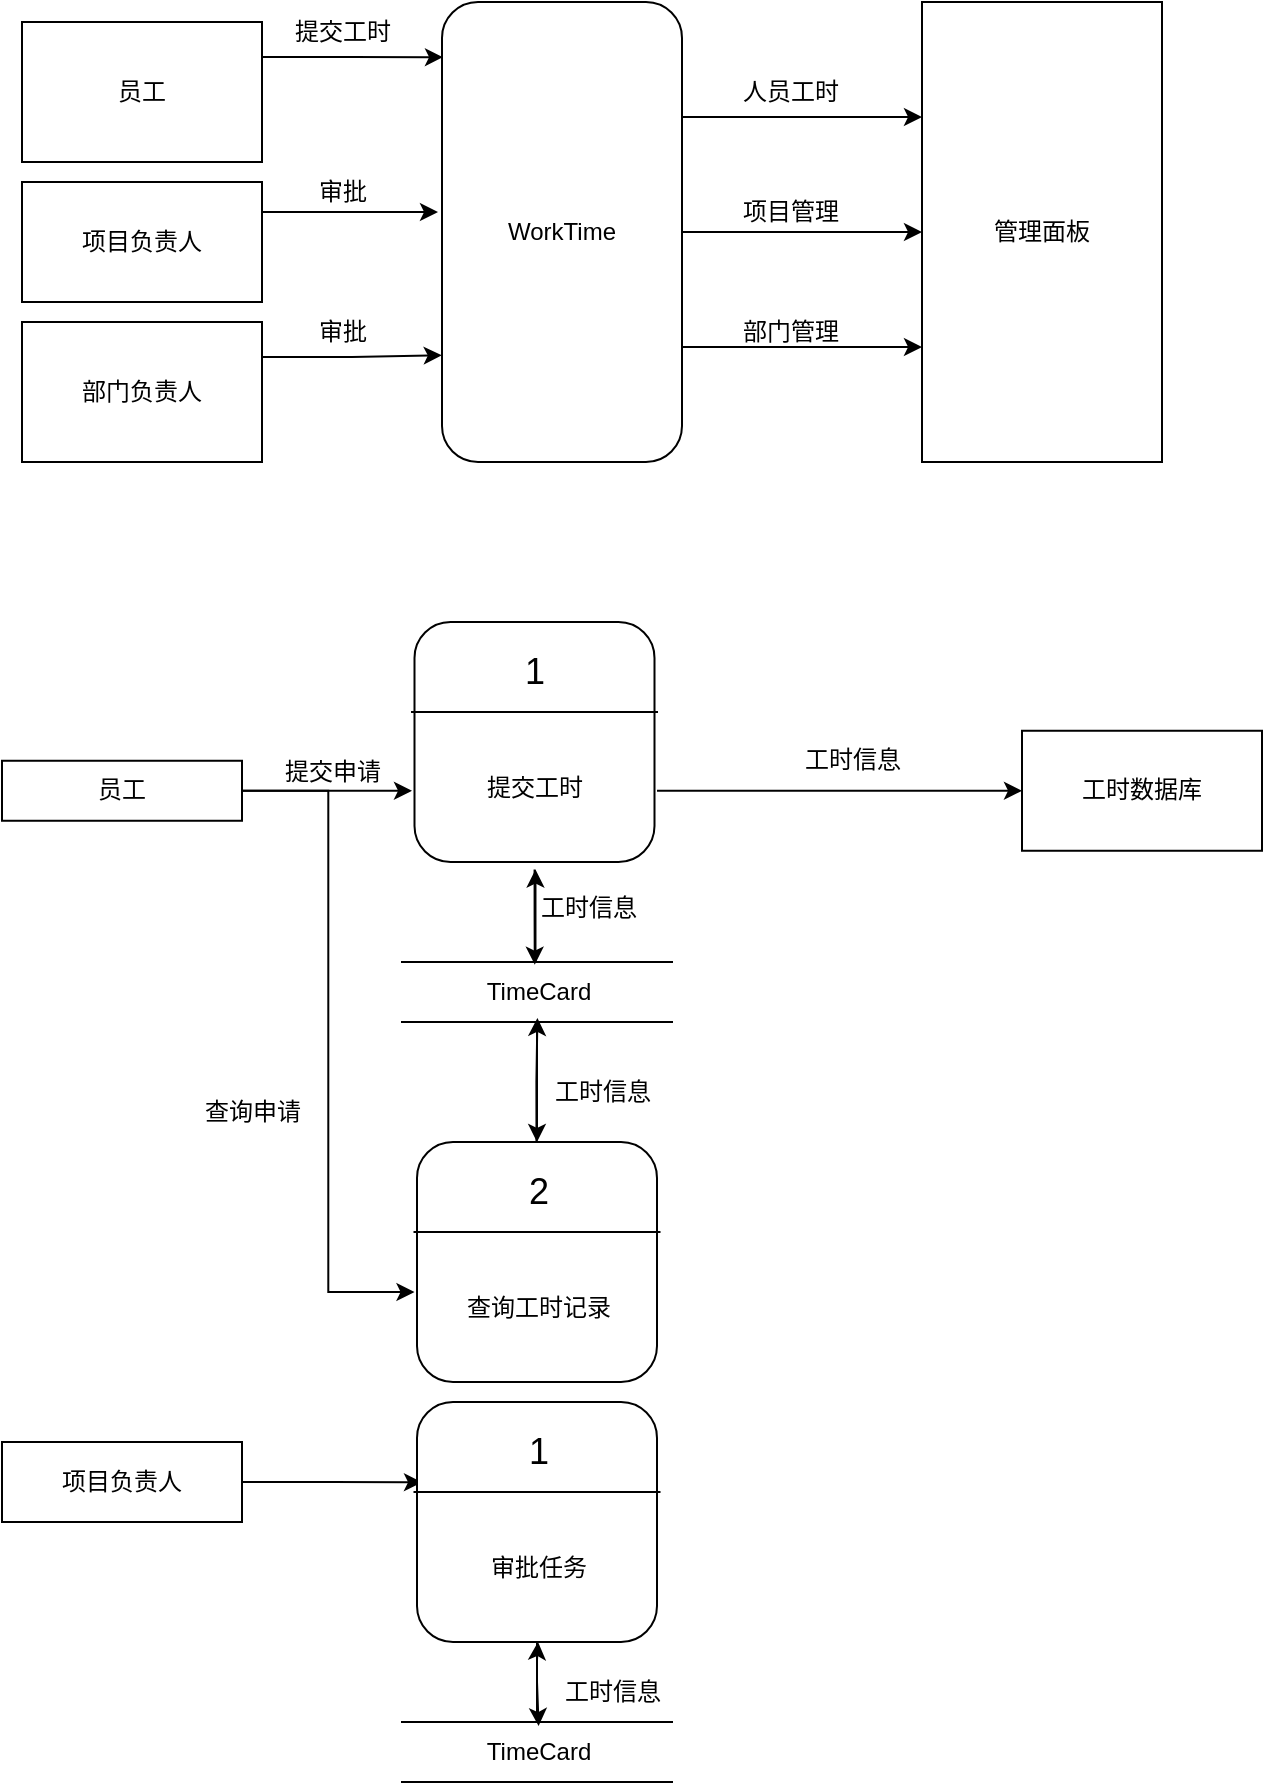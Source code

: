 <mxfile version="26.0.11">
  <diagram name="第 1 页" id="D0PfmcyOCRA9JiAwxKCm">
    <mxGraphModel dx="523" dy="423" grid="1" gridSize="10" guides="1" tooltips="1" connect="1" arrows="1" fold="1" page="1" pageScale="1" pageWidth="827" pageHeight="1169" math="0" shadow="0">
      <root>
        <mxCell id="0" />
        <mxCell id="1" parent="0" />
        <mxCell id="h8NUrK3ATLSKjU6YulBP-22" style="edgeStyle=orthogonalEdgeStyle;rounded=0;orthogonalLoop=1;jettySize=auto;html=1;exitX=0.5;exitY=0;exitDx=0;exitDy=0;" parent="1" source="h8NUrK3ATLSKjU6YulBP-17" edge="1">
          <mxGeometry relative="1" as="geometry">
            <mxPoint x="90.143" y="39.857" as="targetPoint" />
          </mxGeometry>
        </mxCell>
        <mxCell id="h8NUrK3ATLSKjU6YulBP-17" value="员工" style="rounded=0;whiteSpace=wrap;html=1;" parent="1" vertex="1">
          <mxGeometry x="30" y="20" width="120" height="70" as="geometry" />
        </mxCell>
        <mxCell id="h8NUrK3ATLSKjU6YulBP-18" value="项目负责人" style="rounded=0;whiteSpace=wrap;html=1;" parent="1" vertex="1">
          <mxGeometry x="30" y="100" width="120" height="60" as="geometry" />
        </mxCell>
        <mxCell id="h8NUrK3ATLSKjU6YulBP-33" style="edgeStyle=orthogonalEdgeStyle;rounded=0;orthogonalLoop=1;jettySize=auto;html=1;exitX=1;exitY=0.25;exitDx=0;exitDy=0;entryX=0;entryY=0.25;entryDx=0;entryDy=0;" parent="1" source="h8NUrK3ATLSKjU6YulBP-19" target="h8NUrK3ATLSKjU6YulBP-20" edge="1">
          <mxGeometry relative="1" as="geometry" />
        </mxCell>
        <mxCell id="h8NUrK3ATLSKjU6YulBP-37" style="edgeStyle=orthogonalEdgeStyle;rounded=0;orthogonalLoop=1;jettySize=auto;html=1;exitX=1;exitY=0.75;exitDx=0;exitDy=0;entryX=0;entryY=0.75;entryDx=0;entryDy=0;" parent="1" source="h8NUrK3ATLSKjU6YulBP-19" target="h8NUrK3ATLSKjU6YulBP-20" edge="1">
          <mxGeometry relative="1" as="geometry" />
        </mxCell>
        <mxCell id="h8NUrK3ATLSKjU6YulBP-40" style="edgeStyle=orthogonalEdgeStyle;rounded=0;orthogonalLoop=1;jettySize=auto;html=1;exitX=1;exitY=0.5;exitDx=0;exitDy=0;" parent="1" source="h8NUrK3ATLSKjU6YulBP-19" target="h8NUrK3ATLSKjU6YulBP-20" edge="1">
          <mxGeometry relative="1" as="geometry" />
        </mxCell>
        <mxCell id="h8NUrK3ATLSKjU6YulBP-19" value="WorkTime" style="rounded=1;whiteSpace=wrap;html=1;" parent="1" vertex="1">
          <mxGeometry x="240" y="10" width="120" height="230" as="geometry" />
        </mxCell>
        <mxCell id="h8NUrK3ATLSKjU6YulBP-20" value="管理面板" style="rounded=0;whiteSpace=wrap;html=1;" parent="1" vertex="1">
          <mxGeometry x="480" y="10" width="120" height="230" as="geometry" />
        </mxCell>
        <mxCell id="h8NUrK3ATLSKjU6YulBP-21" value="部门负责人" style="rounded=0;whiteSpace=wrap;html=1;" parent="1" vertex="1">
          <mxGeometry x="30" y="170" width="120" height="70" as="geometry" />
        </mxCell>
        <mxCell id="h8NUrK3ATLSKjU6YulBP-25" style="edgeStyle=orthogonalEdgeStyle;rounded=0;orthogonalLoop=1;jettySize=auto;html=1;exitX=1;exitY=0.25;exitDx=0;exitDy=0;" parent="1" source="h8NUrK3ATLSKjU6YulBP-18" edge="1">
          <mxGeometry relative="1" as="geometry">
            <mxPoint x="238" y="115" as="targetPoint" />
            <Array as="points">
              <mxPoint x="238" y="115" />
            </Array>
          </mxGeometry>
        </mxCell>
        <mxCell id="h8NUrK3ATLSKjU6YulBP-26" value="审批" style="text;html=1;align=center;verticalAlign=middle;resizable=0;points=[];autosize=1;strokeColor=none;fillColor=none;" parent="1" vertex="1">
          <mxGeometry x="165" y="90" width="50" height="30" as="geometry" />
        </mxCell>
        <mxCell id="h8NUrK3ATLSKjU6YulBP-28" style="edgeStyle=orthogonalEdgeStyle;rounded=0;orthogonalLoop=1;jettySize=auto;html=1;exitX=1;exitY=0.25;exitDx=0;exitDy=0;entryX=0.004;entryY=0.12;entryDx=0;entryDy=0;entryPerimeter=0;" parent="1" source="h8NUrK3ATLSKjU6YulBP-17" target="h8NUrK3ATLSKjU6YulBP-19" edge="1">
          <mxGeometry relative="1" as="geometry" />
        </mxCell>
        <mxCell id="h8NUrK3ATLSKjU6YulBP-29" value="提交工时" style="text;html=1;align=center;verticalAlign=middle;resizable=0;points=[];autosize=1;strokeColor=none;fillColor=none;" parent="1" vertex="1">
          <mxGeometry x="155" y="10" width="70" height="30" as="geometry" />
        </mxCell>
        <mxCell id="h8NUrK3ATLSKjU6YulBP-30" style="edgeStyle=orthogonalEdgeStyle;rounded=0;orthogonalLoop=1;jettySize=auto;html=1;exitX=1;exitY=0.25;exitDx=0;exitDy=0;entryX=-0.001;entryY=0.768;entryDx=0;entryDy=0;entryPerimeter=0;" parent="1" source="h8NUrK3ATLSKjU6YulBP-21" target="h8NUrK3ATLSKjU6YulBP-19" edge="1">
          <mxGeometry relative="1" as="geometry" />
        </mxCell>
        <mxCell id="h8NUrK3ATLSKjU6YulBP-31" value="审批" style="text;html=1;align=center;verticalAlign=middle;resizable=0;points=[];autosize=1;strokeColor=none;fillColor=none;" parent="1" vertex="1">
          <mxGeometry x="165" y="160" width="50" height="30" as="geometry" />
        </mxCell>
        <mxCell id="h8NUrK3ATLSKjU6YulBP-39" value="人员工时" style="text;html=1;align=center;verticalAlign=middle;resizable=0;points=[];autosize=1;strokeColor=none;fillColor=none;" parent="1" vertex="1">
          <mxGeometry x="379" y="40" width="70" height="30" as="geometry" />
        </mxCell>
        <mxCell id="h8NUrK3ATLSKjU6YulBP-41" value="项目管理" style="text;html=1;align=center;verticalAlign=middle;resizable=0;points=[];autosize=1;strokeColor=none;fillColor=none;" parent="1" vertex="1">
          <mxGeometry x="379" y="100" width="70" height="30" as="geometry" />
        </mxCell>
        <mxCell id="h8NUrK3ATLSKjU6YulBP-42" value="部门管理" style="text;html=1;align=center;verticalAlign=middle;resizable=0;points=[];autosize=1;strokeColor=none;fillColor=none;" parent="1" vertex="1">
          <mxGeometry x="379" y="160" width="70" height="30" as="geometry" />
        </mxCell>
        <mxCell id="x7l14iwA549RfiOkNvGw-38" style="edgeStyle=orthogonalEdgeStyle;rounded=0;orthogonalLoop=1;jettySize=auto;html=1;entryX=0.5;entryY=1;entryDx=0;entryDy=0;" edge="1" parent="1" source="x7l14iwA549RfiOkNvGw-2" target="x7l14iwA549RfiOkNvGw-7">
          <mxGeometry relative="1" as="geometry" />
        </mxCell>
        <mxCell id="x7l14iwA549RfiOkNvGw-40" style="edgeStyle=orthogonalEdgeStyle;rounded=0;orthogonalLoop=1;jettySize=auto;html=1;exitX=1;exitY=0.5;exitDx=0;exitDy=0;entryX=0.25;entryY=1;entryDx=0;entryDy=0;" edge="1" parent="1" source="x7l14iwA549RfiOkNvGw-2" target="x7l14iwA549RfiOkNvGw-16">
          <mxGeometry relative="1" as="geometry" />
        </mxCell>
        <mxCell id="x7l14iwA549RfiOkNvGw-2" value="员工" style="rounded=0;whiteSpace=wrap;html=1;" vertex="1" parent="1">
          <mxGeometry x="20" y="389.38" width="120" height="30" as="geometry" />
        </mxCell>
        <mxCell id="x7l14iwA549RfiOkNvGw-8" value="" style="group" vertex="1" connectable="0" parent="1">
          <mxGeometry x="225" y="320" width="122.5" height="165" as="geometry" />
        </mxCell>
        <mxCell id="x7l14iwA549RfiOkNvGw-5" value="" style="rounded=1;whiteSpace=wrap;html=1;" vertex="1" parent="x7l14iwA549RfiOkNvGw-8">
          <mxGeometry x="1.25" width="120" height="120" as="geometry" />
        </mxCell>
        <mxCell id="x7l14iwA549RfiOkNvGw-7" value="" style="shape=partialRectangle;whiteSpace=wrap;html=1;right=0;top=0;bottom=0;fillColor=none;routingCenterX=-0.5;rotation=90;" vertex="1" parent="x7l14iwA549RfiOkNvGw-8">
          <mxGeometry x="21.88" y="23.13" width="78.75" height="122.5" as="geometry" />
        </mxCell>
        <mxCell id="x7l14iwA549RfiOkNvGw-9" value="&lt;font style=&quot;font-size: 18px;&quot;&gt;1&lt;/font&gt;" style="text;html=1;align=center;verticalAlign=middle;resizable=0;points=[];autosize=1;strokeColor=none;fillColor=none;" vertex="1" parent="x7l14iwA549RfiOkNvGw-8">
          <mxGeometry x="46.25" y="5" width="30" height="40" as="geometry" />
        </mxCell>
        <mxCell id="x7l14iwA549RfiOkNvGw-10" value="提交工时" style="text;html=1;align=center;verticalAlign=middle;resizable=0;points=[];autosize=1;strokeColor=none;fillColor=none;" vertex="1" parent="x7l14iwA549RfiOkNvGw-8">
          <mxGeometry x="26.25" y="67.5" width="70" height="30" as="geometry" />
        </mxCell>
        <mxCell id="x7l14iwA549RfiOkNvGw-36" value="工时信息" style="text;html=1;align=center;verticalAlign=middle;resizable=0;points=[];autosize=1;strokeColor=none;fillColor=none;" vertex="1" parent="x7l14iwA549RfiOkNvGw-8">
          <mxGeometry x="52.5" y="128" width="70" height="30" as="geometry" />
        </mxCell>
        <mxCell id="x7l14iwA549RfiOkNvGw-14" value="" style="group" vertex="1" connectable="0" parent="1">
          <mxGeometry x="226.25" y="580" width="122.5" height="165" as="geometry" />
        </mxCell>
        <mxCell id="x7l14iwA549RfiOkNvGw-15" value="" style="rounded=1;whiteSpace=wrap;html=1;" vertex="1" parent="x7l14iwA549RfiOkNvGw-14">
          <mxGeometry x="1.25" width="120" height="120" as="geometry" />
        </mxCell>
        <mxCell id="x7l14iwA549RfiOkNvGw-16" value="" style="shape=partialRectangle;whiteSpace=wrap;html=1;right=0;top=0;bottom=0;fillColor=none;routingCenterX=-0.5;rotation=90;" vertex="1" parent="x7l14iwA549RfiOkNvGw-14">
          <mxGeometry x="1.25" y="43.75" width="120" height="122.5" as="geometry" />
        </mxCell>
        <mxCell id="x7l14iwA549RfiOkNvGw-17" value="&lt;font style=&quot;font-size: 18px;&quot;&gt;2&lt;/font&gt;" style="text;html=1;align=center;verticalAlign=middle;resizable=0;points=[];autosize=1;strokeColor=none;fillColor=none;" vertex="1" parent="x7l14iwA549RfiOkNvGw-14">
          <mxGeometry x="46.25" y="5" width="30" height="40" as="geometry" />
        </mxCell>
        <mxCell id="x7l14iwA549RfiOkNvGw-18" value="查询工时记录" style="text;html=1;align=center;verticalAlign=middle;resizable=0;points=[];autosize=1;strokeColor=none;fillColor=none;" vertex="1" parent="x7l14iwA549RfiOkNvGw-14">
          <mxGeometry x="11.25" y="67.5" width="100" height="30" as="geometry" />
        </mxCell>
        <mxCell id="x7l14iwA549RfiOkNvGw-27" value="" style="group" vertex="1" connectable="0" parent="1">
          <mxGeometry x="220" y="490" width="135" height="30" as="geometry" />
        </mxCell>
        <mxCell id="x7l14iwA549RfiOkNvGw-19" value="" style="shape=partialRectangle;whiteSpace=wrap;html=1;top=0;bottom=0;fillColor=none;rotation=-90;" vertex="1" parent="x7l14iwA549RfiOkNvGw-27">
          <mxGeometry x="52.5" y="-52.5" width="30" height="135" as="geometry" />
        </mxCell>
        <mxCell id="x7l14iwA549RfiOkNvGw-21" value="TimeCard" style="text;html=1;align=center;verticalAlign=middle;resizable=0;points=[];autosize=1;strokeColor=none;fillColor=none;" vertex="1" parent="x7l14iwA549RfiOkNvGw-27">
          <mxGeometry x="27.5" width="80" height="30" as="geometry" />
        </mxCell>
        <mxCell id="x7l14iwA549RfiOkNvGw-30" style="edgeStyle=orthogonalEdgeStyle;rounded=0;orthogonalLoop=1;jettySize=auto;html=1;" edge="1" parent="1" source="x7l14iwA549RfiOkNvGw-21" target="x7l14iwA549RfiOkNvGw-7">
          <mxGeometry relative="1" as="geometry">
            <Array as="points">
              <mxPoint x="290" y="450" />
              <mxPoint x="290" y="450" />
            </Array>
          </mxGeometry>
        </mxCell>
        <mxCell id="x7l14iwA549RfiOkNvGw-32" style="edgeStyle=orthogonalEdgeStyle;rounded=0;orthogonalLoop=1;jettySize=auto;html=1;entryX=0.486;entryY=0.044;entryDx=0;entryDy=0;entryPerimeter=0;" edge="1" parent="1" source="x7l14iwA549RfiOkNvGw-7" target="x7l14iwA549RfiOkNvGw-21">
          <mxGeometry relative="1" as="geometry" />
        </mxCell>
        <mxCell id="x7l14iwA549RfiOkNvGw-34" style="edgeStyle=orthogonalEdgeStyle;rounded=0;orthogonalLoop=1;jettySize=auto;html=1;entryX=0.462;entryY=0.933;entryDx=0;entryDy=0;entryPerimeter=0;" edge="1" parent="1">
          <mxGeometry relative="1" as="geometry">
            <mxPoint x="287.24" y="580" as="sourcePoint" />
            <mxPoint x="287.7" y="517.99" as="targetPoint" />
            <Array as="points">
              <mxPoint x="287.24" y="550" />
              <mxPoint x="288.24" y="550" />
            </Array>
          </mxGeometry>
        </mxCell>
        <mxCell id="x7l14iwA549RfiOkNvGw-35" style="edgeStyle=orthogonalEdgeStyle;rounded=0;orthogonalLoop=1;jettySize=auto;html=1;entryX=0.5;entryY=0;entryDx=0;entryDy=0;" edge="1" parent="1" source="x7l14iwA549RfiOkNvGw-21" target="x7l14iwA549RfiOkNvGw-15">
          <mxGeometry relative="1" as="geometry" />
        </mxCell>
        <mxCell id="x7l14iwA549RfiOkNvGw-37" value="工时信息" style="text;html=1;align=center;verticalAlign=middle;resizable=0;points=[];autosize=1;strokeColor=none;fillColor=none;" vertex="1" parent="1">
          <mxGeometry x="285" y="540" width="70" height="30" as="geometry" />
        </mxCell>
        <mxCell id="x7l14iwA549RfiOkNvGw-39" value="提交申请" style="text;html=1;align=center;verticalAlign=middle;resizable=0;points=[];autosize=1;strokeColor=none;fillColor=none;" vertex="1" parent="1">
          <mxGeometry x="150" y="380" width="70" height="30" as="geometry" />
        </mxCell>
        <mxCell id="x7l14iwA549RfiOkNvGw-41" value="查询申请" style="text;html=1;align=center;verticalAlign=middle;resizable=0;points=[];autosize=1;strokeColor=none;fillColor=none;" vertex="1" parent="1">
          <mxGeometry x="110" y="550" width="70" height="30" as="geometry" />
        </mxCell>
        <mxCell id="x7l14iwA549RfiOkNvGw-42" value="工时数据库" style="rounded=0;whiteSpace=wrap;html=1;" vertex="1" parent="1">
          <mxGeometry x="530" y="374.38" width="120" height="60" as="geometry" />
        </mxCell>
        <mxCell id="x7l14iwA549RfiOkNvGw-43" style="edgeStyle=orthogonalEdgeStyle;rounded=0;orthogonalLoop=1;jettySize=auto;html=1;exitX=0.5;exitY=0;exitDx=0;exitDy=0;entryX=0;entryY=0.5;entryDx=0;entryDy=0;" edge="1" parent="1" source="x7l14iwA549RfiOkNvGw-7" target="x7l14iwA549RfiOkNvGw-42">
          <mxGeometry relative="1" as="geometry" />
        </mxCell>
        <mxCell id="x7l14iwA549RfiOkNvGw-44" value="工时信息" style="text;html=1;align=center;verticalAlign=middle;resizable=0;points=[];autosize=1;strokeColor=none;fillColor=none;" vertex="1" parent="1">
          <mxGeometry x="410" y="374.38" width="70" height="30" as="geometry" />
        </mxCell>
        <mxCell id="x7l14iwA549RfiOkNvGw-63" style="edgeStyle=orthogonalEdgeStyle;rounded=0;orthogonalLoop=1;jettySize=auto;html=1;exitX=1;exitY=0.5;exitDx=0;exitDy=0;" edge="1" parent="1" source="x7l14iwA549RfiOkNvGw-45">
          <mxGeometry relative="1" as="geometry">
            <mxPoint x="230" y="750.143" as="targetPoint" />
          </mxGeometry>
        </mxCell>
        <mxCell id="x7l14iwA549RfiOkNvGw-45" value="项目负责人" style="rounded=0;whiteSpace=wrap;html=1;" vertex="1" parent="1">
          <mxGeometry x="20" y="730" width="120" height="40" as="geometry" />
        </mxCell>
        <mxCell id="x7l14iwA549RfiOkNvGw-46" value="" style="group" vertex="1" connectable="0" parent="1">
          <mxGeometry x="226.25" y="710" width="133.75" height="165" as="geometry" />
        </mxCell>
        <mxCell id="x7l14iwA549RfiOkNvGw-47" value="" style="rounded=1;whiteSpace=wrap;html=1;" vertex="1" parent="x7l14iwA549RfiOkNvGw-46">
          <mxGeometry x="1.25" width="120" height="120" as="geometry" />
        </mxCell>
        <mxCell id="x7l14iwA549RfiOkNvGw-48" value="" style="shape=partialRectangle;whiteSpace=wrap;html=1;right=0;top=0;bottom=0;fillColor=none;routingCenterX=-0.5;rotation=90;" vertex="1" parent="x7l14iwA549RfiOkNvGw-46">
          <mxGeometry x="1.25" y="43.75" width="120" height="122.5" as="geometry" />
        </mxCell>
        <mxCell id="x7l14iwA549RfiOkNvGw-49" value="&lt;font style=&quot;font-size: 18px;&quot;&gt;1&lt;/font&gt;" style="text;html=1;align=center;verticalAlign=middle;resizable=0;points=[];autosize=1;strokeColor=none;fillColor=none;" vertex="1" parent="x7l14iwA549RfiOkNvGw-46">
          <mxGeometry x="46.25" y="5" width="30" height="40" as="geometry" />
        </mxCell>
        <mxCell id="x7l14iwA549RfiOkNvGw-50" value="审批任务" style="text;html=1;align=center;verticalAlign=middle;resizable=0;points=[];autosize=1;strokeColor=none;fillColor=none;" vertex="1" parent="x7l14iwA549RfiOkNvGw-46">
          <mxGeometry x="26.25" y="67.5" width="70" height="30" as="geometry" />
        </mxCell>
        <mxCell id="x7l14iwA549RfiOkNvGw-62" value="工时信息" style="text;html=1;align=center;verticalAlign=middle;resizable=0;points=[];autosize=1;strokeColor=none;fillColor=none;" vertex="1" parent="x7l14iwA549RfiOkNvGw-46">
          <mxGeometry x="63.75" y="130" width="70" height="30" as="geometry" />
        </mxCell>
        <mxCell id="x7l14iwA549RfiOkNvGw-54" value="" style="group" vertex="1" connectable="0" parent="1">
          <mxGeometry x="220" y="870" width="135" height="30" as="geometry" />
        </mxCell>
        <mxCell id="x7l14iwA549RfiOkNvGw-55" value="" style="shape=partialRectangle;whiteSpace=wrap;html=1;top=0;bottom=0;fillColor=none;rotation=-90;" vertex="1" parent="x7l14iwA549RfiOkNvGw-54">
          <mxGeometry x="52.5" y="-52.5" width="30" height="135" as="geometry" />
        </mxCell>
        <mxCell id="x7l14iwA549RfiOkNvGw-56" value="TimeCard" style="text;html=1;align=center;verticalAlign=middle;resizable=0;points=[];autosize=1;strokeColor=none;fillColor=none;" vertex="1" parent="x7l14iwA549RfiOkNvGw-54">
          <mxGeometry x="27.5" width="80" height="30" as="geometry" />
        </mxCell>
        <mxCell id="x7l14iwA549RfiOkNvGw-59" value="" style="edgeStyle=orthogonalEdgeStyle;rounded=0;orthogonalLoop=1;jettySize=auto;html=1;" edge="1" parent="1" source="x7l14iwA549RfiOkNvGw-56">
          <mxGeometry relative="1" as="geometry">
            <mxPoint x="288" y="830" as="targetPoint" />
            <Array as="points">
              <mxPoint x="288" y="839" />
              <mxPoint x="288" y="839" />
            </Array>
          </mxGeometry>
        </mxCell>
        <mxCell id="x7l14iwA549RfiOkNvGw-60" style="edgeStyle=orthogonalEdgeStyle;rounded=0;orthogonalLoop=1;jettySize=auto;html=1;entryX=0.51;entryY=0.067;entryDx=0;entryDy=0;entryPerimeter=0;" edge="1" parent="1" source="x7l14iwA549RfiOkNvGw-47" target="x7l14iwA549RfiOkNvGw-56">
          <mxGeometry relative="1" as="geometry" />
        </mxCell>
      </root>
    </mxGraphModel>
  </diagram>
</mxfile>
